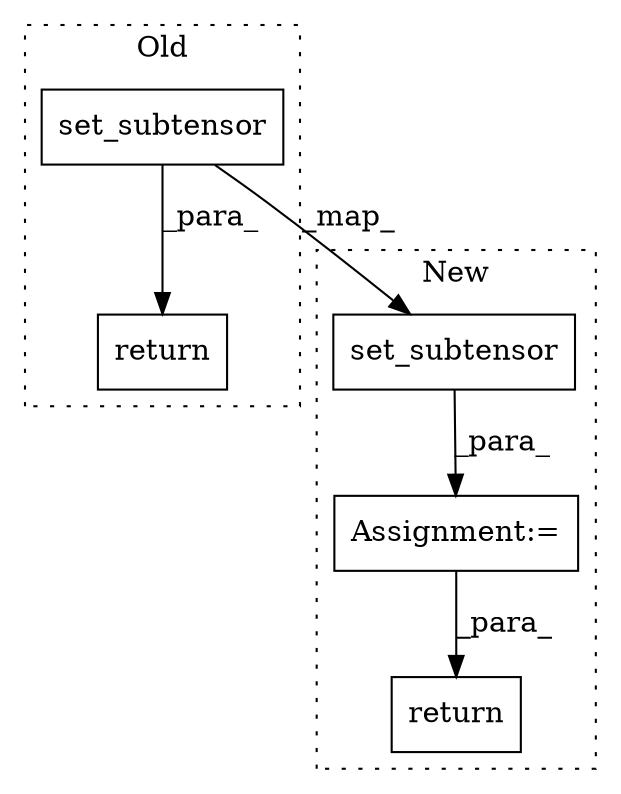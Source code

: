 digraph G {
subgraph cluster0 {
1 [label="set_subtensor" a="32" s="3346,3409" l="14,1" shape="box"];
4 [label="return" a="41" s="3325" l="7" shape="box"];
label = "Old";
style="dotted";
}
subgraph cluster1 {
2 [label="set_subtensor" a="32" s="3343,3406" l="14,1" shape="box"];
3 [label="Assignment:=" a="7" s="3328" l="1" shape="box"];
5 [label="return" a="41" s="3413" l="7" shape="box"];
label = "New";
style="dotted";
}
1 -> 2 [label="_map_"];
1 -> 4 [label="_para_"];
2 -> 3 [label="_para_"];
3 -> 5 [label="_para_"];
}